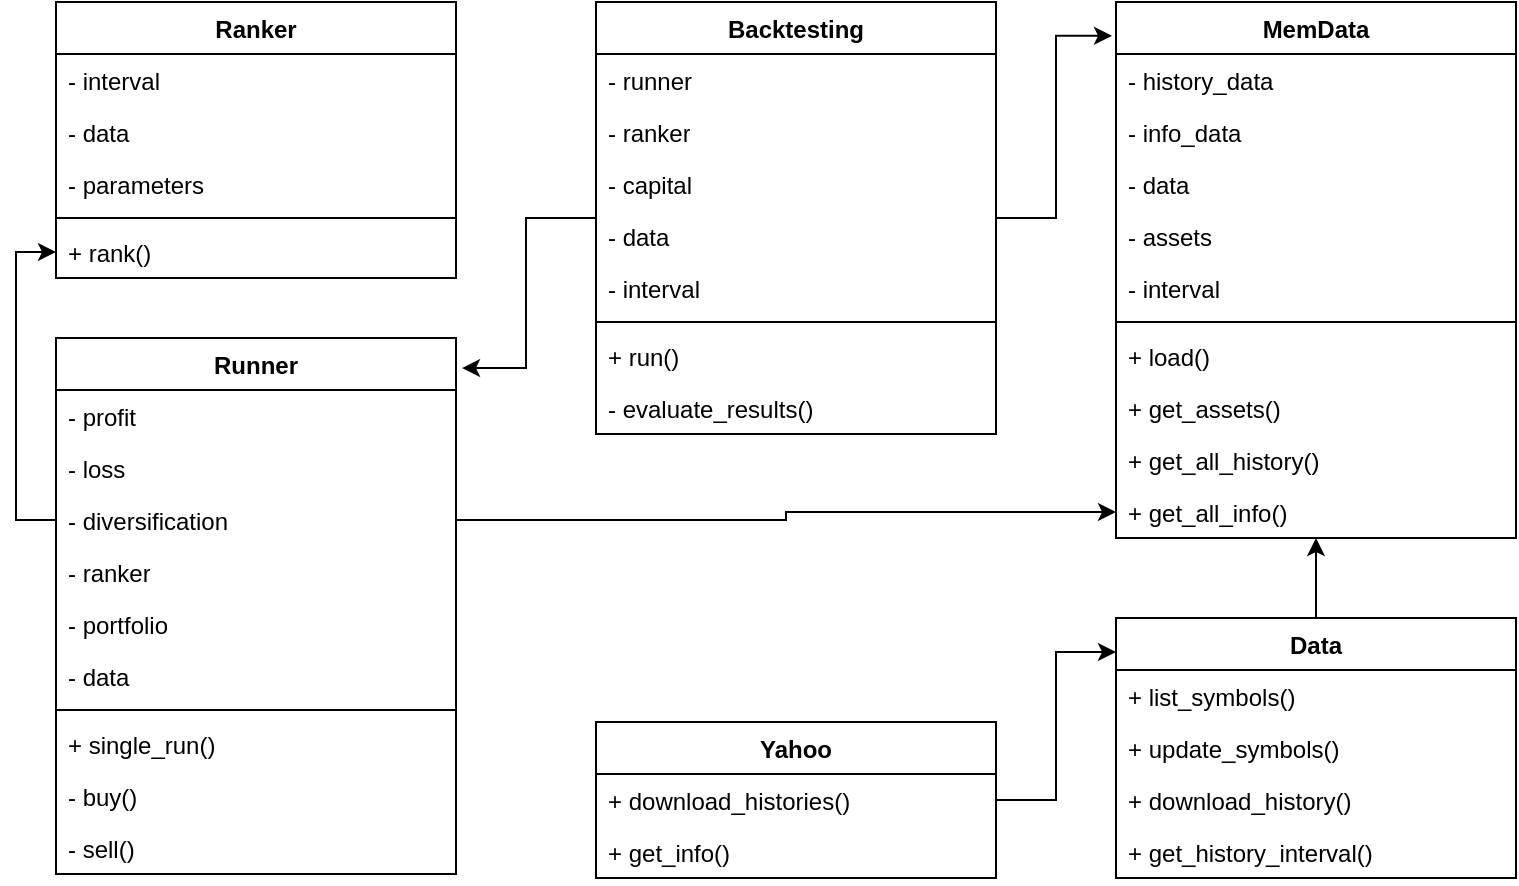 <mxfile version="24.7.5">
  <diagram name="Página-1" id="CFErXRqRGNKnjgUavpA3">
    <mxGraphModel dx="2261" dy="836" grid="1" gridSize="10" guides="1" tooltips="1" connect="1" arrows="1" fold="1" page="1" pageScale="1" pageWidth="827" pageHeight="1169" math="0" shadow="0">
      <root>
        <mxCell id="0" />
        <mxCell id="1" parent="0" />
        <mxCell id="5L24qepX2a0jqTqp0MSJ-33" style="edgeStyle=orthogonalEdgeStyle;rounded=0;orthogonalLoop=1;jettySize=auto;html=1;" parent="1" source="ce4kyCxDcYcYinegG61U-1" target="5L24qepX2a0jqTqp0MSJ-20" edge="1">
          <mxGeometry relative="1" as="geometry" />
        </mxCell>
        <mxCell id="ce4kyCxDcYcYinegG61U-1" value="Data" style="swimlane;fontStyle=1;align=center;verticalAlign=top;childLayout=stackLayout;horizontal=1;startSize=26;horizontalStack=0;resizeParent=1;resizeParentMax=0;resizeLast=0;collapsible=1;marginBottom=0;whiteSpace=wrap;html=1;" parent="1" vertex="1">
          <mxGeometry x="540" y="670" width="200" height="130" as="geometry" />
        </mxCell>
        <mxCell id="ce4kyCxDcYcYinegG61U-5" value="&lt;div&gt;+ list_symbols()&lt;/div&gt;" style="text;strokeColor=none;fillColor=none;align=left;verticalAlign=top;spacingLeft=4;spacingRight=4;overflow=hidden;rotatable=0;points=[[0,0.5],[1,0.5]];portConstraint=eastwest;whiteSpace=wrap;html=1;" parent="ce4kyCxDcYcYinegG61U-1" vertex="1">
          <mxGeometry y="26" width="200" height="26" as="geometry" />
        </mxCell>
        <mxCell id="ws2Tw67KRyArlsO8kfgN-7" value="&lt;div&gt;+&amp;nbsp;update_symbols()&lt;/div&gt;" style="text;strokeColor=none;fillColor=none;align=left;verticalAlign=top;spacingLeft=4;spacingRight=4;overflow=hidden;rotatable=0;points=[[0,0.5],[1,0.5]];portConstraint=eastwest;whiteSpace=wrap;html=1;" parent="ce4kyCxDcYcYinegG61U-1" vertex="1">
          <mxGeometry y="52" width="200" height="26" as="geometry" />
        </mxCell>
        <mxCell id="ws2Tw67KRyArlsO8kfgN-8" value="&lt;div&gt;+&amp;nbsp;download_history()&lt;/div&gt;" style="text;strokeColor=none;fillColor=none;align=left;verticalAlign=top;spacingLeft=4;spacingRight=4;overflow=hidden;rotatable=0;points=[[0,0.5],[1,0.5]];portConstraint=eastwest;whiteSpace=wrap;html=1;" parent="ce4kyCxDcYcYinegG61U-1" vertex="1">
          <mxGeometry y="78" width="200" height="26" as="geometry" />
        </mxCell>
        <mxCell id="vplTR5wy34pFhRvL8U_--6" value="&lt;div&gt;+&amp;nbsp;get_history_interval()&lt;/div&gt;" style="text;strokeColor=none;fillColor=none;align=left;verticalAlign=top;spacingLeft=4;spacingRight=4;overflow=hidden;rotatable=0;points=[[0,0.5],[1,0.5]];portConstraint=eastwest;whiteSpace=wrap;html=1;" parent="ce4kyCxDcYcYinegG61U-1" vertex="1">
          <mxGeometry y="104" width="200" height="26" as="geometry" />
        </mxCell>
        <mxCell id="-nkdFBldN5Y6DyWKCSAW-1" value="Ranker" style="swimlane;fontStyle=1;align=center;verticalAlign=top;childLayout=stackLayout;horizontal=1;startSize=26;horizontalStack=0;resizeParent=1;resizeParentMax=0;resizeLast=0;collapsible=1;marginBottom=0;whiteSpace=wrap;html=1;" parent="1" vertex="1">
          <mxGeometry x="10" y="362" width="200" height="138" as="geometry" />
        </mxCell>
        <mxCell id="-nkdFBldN5Y6DyWKCSAW-5" value="- interval" style="text;strokeColor=none;fillColor=none;align=left;verticalAlign=top;spacingLeft=4;spacingRight=4;overflow=hidden;rotatable=0;points=[[0,0.5],[1,0.5]];portConstraint=eastwest;whiteSpace=wrap;html=1;" parent="-nkdFBldN5Y6DyWKCSAW-1" vertex="1">
          <mxGeometry y="26" width="200" height="26" as="geometry" />
        </mxCell>
        <mxCell id="-nkdFBldN5Y6DyWKCSAW-2" value="- data" style="text;strokeColor=none;fillColor=none;align=left;verticalAlign=top;spacingLeft=4;spacingRight=4;overflow=hidden;rotatable=0;points=[[0,0.5],[1,0.5]];portConstraint=eastwest;whiteSpace=wrap;html=1;" parent="-nkdFBldN5Y6DyWKCSAW-1" vertex="1">
          <mxGeometry y="52" width="200" height="26" as="geometry" />
        </mxCell>
        <mxCell id="-nkdFBldN5Y6DyWKCSAW-7" value="- parameters" style="text;strokeColor=none;fillColor=none;align=left;verticalAlign=top;spacingLeft=4;spacingRight=4;overflow=hidden;rotatable=0;points=[[0,0.5],[1,0.5]];portConstraint=eastwest;whiteSpace=wrap;html=1;" parent="-nkdFBldN5Y6DyWKCSAW-1" vertex="1">
          <mxGeometry y="78" width="200" height="26" as="geometry" />
        </mxCell>
        <mxCell id="-nkdFBldN5Y6DyWKCSAW-3" value="" style="line;strokeWidth=1;fillColor=none;align=left;verticalAlign=middle;spacingTop=-1;spacingLeft=3;spacingRight=3;rotatable=0;labelPosition=right;points=[];portConstraint=eastwest;strokeColor=inherit;" parent="-nkdFBldN5Y6DyWKCSAW-1" vertex="1">
          <mxGeometry y="104" width="200" height="8" as="geometry" />
        </mxCell>
        <mxCell id="-nkdFBldN5Y6DyWKCSAW-4" value="+ rank()" style="text;strokeColor=none;fillColor=none;align=left;verticalAlign=top;spacingLeft=4;spacingRight=4;overflow=hidden;rotatable=0;points=[[0,0.5],[1,0.5]];portConstraint=eastwest;whiteSpace=wrap;html=1;" parent="-nkdFBldN5Y6DyWKCSAW-1" vertex="1">
          <mxGeometry y="112" width="200" height="26" as="geometry" />
        </mxCell>
        <mxCell id="-nkdFBldN5Y6DyWKCSAW-14" value="Runner" style="swimlane;fontStyle=1;align=center;verticalAlign=top;childLayout=stackLayout;horizontal=1;startSize=26;horizontalStack=0;resizeParent=1;resizeParentMax=0;resizeLast=0;collapsible=1;marginBottom=0;whiteSpace=wrap;html=1;" parent="1" vertex="1">
          <mxGeometry x="10" y="530" width="200" height="268" as="geometry" />
        </mxCell>
        <mxCell id="-nkdFBldN5Y6DyWKCSAW-15" value="- profit" style="text;strokeColor=none;fillColor=none;align=left;verticalAlign=top;spacingLeft=4;spacingRight=4;overflow=hidden;rotatable=0;points=[[0,0.5],[1,0.5]];portConstraint=eastwest;whiteSpace=wrap;html=1;" parent="-nkdFBldN5Y6DyWKCSAW-14" vertex="1">
          <mxGeometry y="26" width="200" height="26" as="geometry" />
        </mxCell>
        <mxCell id="-nkdFBldN5Y6DyWKCSAW-16" value="- loss" style="text;strokeColor=none;fillColor=none;align=left;verticalAlign=top;spacingLeft=4;spacingRight=4;overflow=hidden;rotatable=0;points=[[0,0.5],[1,0.5]];portConstraint=eastwest;whiteSpace=wrap;html=1;" parent="-nkdFBldN5Y6DyWKCSAW-14" vertex="1">
          <mxGeometry y="52" width="200" height="26" as="geometry" />
        </mxCell>
        <mxCell id="-nkdFBldN5Y6DyWKCSAW-17" value="-&amp;nbsp;diversification" style="text;strokeColor=none;fillColor=none;align=left;verticalAlign=top;spacingLeft=4;spacingRight=4;overflow=hidden;rotatable=0;points=[[0,0.5],[1,0.5]];portConstraint=eastwest;whiteSpace=wrap;html=1;" parent="-nkdFBldN5Y6DyWKCSAW-14" vertex="1">
          <mxGeometry y="78" width="200" height="26" as="geometry" />
        </mxCell>
        <mxCell id="5L24qepX2a0jqTqp0MSJ-9" value="- ranker" style="text;strokeColor=none;fillColor=none;align=left;verticalAlign=top;spacingLeft=4;spacingRight=4;overflow=hidden;rotatable=0;points=[[0,0.5],[1,0.5]];portConstraint=eastwest;whiteSpace=wrap;html=1;" parent="-nkdFBldN5Y6DyWKCSAW-14" vertex="1">
          <mxGeometry y="104" width="200" height="26" as="geometry" />
        </mxCell>
        <mxCell id="5L24qepX2a0jqTqp0MSJ-10" value="- portfolio" style="text;strokeColor=none;fillColor=none;align=left;verticalAlign=top;spacingLeft=4;spacingRight=4;overflow=hidden;rotatable=0;points=[[0,0.5],[1,0.5]];portConstraint=eastwest;whiteSpace=wrap;html=1;" parent="-nkdFBldN5Y6DyWKCSAW-14" vertex="1">
          <mxGeometry y="130" width="200" height="26" as="geometry" />
        </mxCell>
        <mxCell id="5L24qepX2a0jqTqp0MSJ-11" value="- data" style="text;strokeColor=none;fillColor=none;align=left;verticalAlign=top;spacingLeft=4;spacingRight=4;overflow=hidden;rotatable=0;points=[[0,0.5],[1,0.5]];portConstraint=eastwest;whiteSpace=wrap;html=1;" parent="-nkdFBldN5Y6DyWKCSAW-14" vertex="1">
          <mxGeometry y="156" width="200" height="26" as="geometry" />
        </mxCell>
        <mxCell id="-nkdFBldN5Y6DyWKCSAW-18" value="" style="line;strokeWidth=1;fillColor=none;align=left;verticalAlign=middle;spacingTop=-1;spacingLeft=3;spacingRight=3;rotatable=0;labelPosition=right;points=[];portConstraint=eastwest;strokeColor=inherit;" parent="-nkdFBldN5Y6DyWKCSAW-14" vertex="1">
          <mxGeometry y="182" width="200" height="8" as="geometry" />
        </mxCell>
        <mxCell id="ws2Tw67KRyArlsO8kfgN-13" value="+ single_run()" style="text;strokeColor=none;fillColor=none;align=left;verticalAlign=top;spacingLeft=4;spacingRight=4;overflow=hidden;rotatable=0;points=[[0,0.5],[1,0.5]];portConstraint=eastwest;whiteSpace=wrap;html=1;" parent="-nkdFBldN5Y6DyWKCSAW-14" vertex="1">
          <mxGeometry y="190" width="200" height="26" as="geometry" />
        </mxCell>
        <mxCell id="ws2Tw67KRyArlsO8kfgN-14" value="- buy()" style="text;strokeColor=none;fillColor=none;align=left;verticalAlign=top;spacingLeft=4;spacingRight=4;overflow=hidden;rotatable=0;points=[[0,0.5],[1,0.5]];portConstraint=eastwest;whiteSpace=wrap;html=1;" parent="-nkdFBldN5Y6DyWKCSAW-14" vertex="1">
          <mxGeometry y="216" width="200" height="26" as="geometry" />
        </mxCell>
        <mxCell id="ws2Tw67KRyArlsO8kfgN-26" value="- sell()" style="text;strokeColor=none;fillColor=none;align=left;verticalAlign=top;spacingLeft=4;spacingRight=4;overflow=hidden;rotatable=0;points=[[0,0.5],[1,0.5]];portConstraint=eastwest;whiteSpace=wrap;html=1;" parent="-nkdFBldN5Y6DyWKCSAW-14" vertex="1">
          <mxGeometry y="242" width="200" height="26" as="geometry" />
        </mxCell>
        <mxCell id="5L24qepX2a0jqTqp0MSJ-8" style="edgeStyle=orthogonalEdgeStyle;rounded=0;orthogonalLoop=1;jettySize=auto;html=1;entryX=1.015;entryY=0.056;entryDx=0;entryDy=0;entryPerimeter=0;" parent="1" source="5L24qepX2a0jqTqp0MSJ-1" target="-nkdFBldN5Y6DyWKCSAW-14" edge="1">
          <mxGeometry relative="1" as="geometry" />
        </mxCell>
        <mxCell id="5L24qepX2a0jqTqp0MSJ-1" value="Backtesting" style="swimlane;fontStyle=1;align=center;verticalAlign=top;childLayout=stackLayout;horizontal=1;startSize=26;horizontalStack=0;resizeParent=1;resizeParentMax=0;resizeLast=0;collapsible=1;marginBottom=0;whiteSpace=wrap;html=1;" parent="1" vertex="1">
          <mxGeometry x="280" y="362" width="200" height="216" as="geometry" />
        </mxCell>
        <mxCell id="5L24qepX2a0jqTqp0MSJ-2" value="- runner" style="text;strokeColor=none;fillColor=none;align=left;verticalAlign=top;spacingLeft=4;spacingRight=4;overflow=hidden;rotatable=0;points=[[0,0.5],[1,0.5]];portConstraint=eastwest;whiteSpace=wrap;html=1;" parent="5L24qepX2a0jqTqp0MSJ-1" vertex="1">
          <mxGeometry y="26" width="200" height="26" as="geometry" />
        </mxCell>
        <mxCell id="5L24qepX2a0jqTqp0MSJ-3" value="- ranker" style="text;strokeColor=none;fillColor=none;align=left;verticalAlign=top;spacingLeft=4;spacingRight=4;overflow=hidden;rotatable=0;points=[[0,0.5],[1,0.5]];portConstraint=eastwest;whiteSpace=wrap;html=1;" parent="5L24qepX2a0jqTqp0MSJ-1" vertex="1">
          <mxGeometry y="52" width="200" height="26" as="geometry" />
        </mxCell>
        <mxCell id="5L24qepX2a0jqTqp0MSJ-4" value="- capital" style="text;strokeColor=none;fillColor=none;align=left;verticalAlign=top;spacingLeft=4;spacingRight=4;overflow=hidden;rotatable=0;points=[[0,0.5],[1,0.5]];portConstraint=eastwest;whiteSpace=wrap;html=1;" parent="5L24qepX2a0jqTqp0MSJ-1" vertex="1">
          <mxGeometry y="78" width="200" height="26" as="geometry" />
        </mxCell>
        <mxCell id="ws2Tw67KRyArlsO8kfgN-1" value="- data" style="text;strokeColor=none;fillColor=none;align=left;verticalAlign=top;spacingLeft=4;spacingRight=4;overflow=hidden;rotatable=0;points=[[0,0.5],[1,0.5]];portConstraint=eastwest;whiteSpace=wrap;html=1;" parent="5L24qepX2a0jqTqp0MSJ-1" vertex="1">
          <mxGeometry y="104" width="200" height="26" as="geometry" />
        </mxCell>
        <mxCell id="vplTR5wy34pFhRvL8U_--15" value="-&amp;nbsp;interval" style="text;strokeColor=none;fillColor=none;align=left;verticalAlign=top;spacingLeft=4;spacingRight=4;overflow=hidden;rotatable=0;points=[[0,0.5],[1,0.5]];portConstraint=eastwest;whiteSpace=wrap;html=1;" parent="5L24qepX2a0jqTqp0MSJ-1" vertex="1">
          <mxGeometry y="130" width="200" height="26" as="geometry" />
        </mxCell>
        <mxCell id="5L24qepX2a0jqTqp0MSJ-5" value="" style="line;strokeWidth=1;fillColor=none;align=left;verticalAlign=middle;spacingTop=-1;spacingLeft=3;spacingRight=3;rotatable=0;labelPosition=right;points=[];portConstraint=eastwest;strokeColor=inherit;" parent="5L24qepX2a0jqTqp0MSJ-1" vertex="1">
          <mxGeometry y="156" width="200" height="8" as="geometry" />
        </mxCell>
        <mxCell id="5L24qepX2a0jqTqp0MSJ-6" value="+ run()" style="text;strokeColor=none;fillColor=none;align=left;verticalAlign=top;spacingLeft=4;spacingRight=4;overflow=hidden;rotatable=0;points=[[0,0.5],[1,0.5]];portConstraint=eastwest;whiteSpace=wrap;html=1;" parent="5L24qepX2a0jqTqp0MSJ-1" vertex="1">
          <mxGeometry y="164" width="200" height="26" as="geometry" />
        </mxCell>
        <mxCell id="5L24qepX2a0jqTqp0MSJ-7" value="&lt;div&gt;- evaluate_results()&lt;/div&gt;" style="text;strokeColor=none;fillColor=none;align=left;verticalAlign=top;spacingLeft=4;spacingRight=4;overflow=hidden;rotatable=0;points=[[0,0.5],[1,0.5]];portConstraint=eastwest;whiteSpace=wrap;html=1;" parent="5L24qepX2a0jqTqp0MSJ-1" vertex="1">
          <mxGeometry y="190" width="200" height="26" as="geometry" />
        </mxCell>
        <mxCell id="5L24qepX2a0jqTqp0MSJ-20" value="MemData" style="swimlane;fontStyle=1;align=center;verticalAlign=top;childLayout=stackLayout;horizontal=1;startSize=26;horizontalStack=0;resizeParent=1;resizeParentMax=0;resizeLast=0;collapsible=1;marginBottom=0;whiteSpace=wrap;html=1;" parent="1" vertex="1">
          <mxGeometry x="540" y="362" width="200" height="268" as="geometry" />
        </mxCell>
        <mxCell id="5L24qepX2a0jqTqp0MSJ-21" value="- history_data" style="text;strokeColor=none;fillColor=none;align=left;verticalAlign=top;spacingLeft=4;spacingRight=4;overflow=hidden;rotatable=0;points=[[0,0.5],[1,0.5]];portConstraint=eastwest;whiteSpace=wrap;html=1;" parent="5L24qepX2a0jqTqp0MSJ-20" vertex="1">
          <mxGeometry y="26" width="200" height="26" as="geometry" />
        </mxCell>
        <mxCell id="5L24qepX2a0jqTqp0MSJ-22" value="- info_data" style="text;strokeColor=none;fillColor=none;align=left;verticalAlign=top;spacingLeft=4;spacingRight=4;overflow=hidden;rotatable=0;points=[[0,0.5],[1,0.5]];portConstraint=eastwest;whiteSpace=wrap;html=1;" parent="5L24qepX2a0jqTqp0MSJ-20" vertex="1">
          <mxGeometry y="52" width="200" height="26" as="geometry" />
        </mxCell>
        <mxCell id="5L24qepX2a0jqTqp0MSJ-23" value="- data" style="text;strokeColor=none;fillColor=none;align=left;verticalAlign=top;spacingLeft=4;spacingRight=4;overflow=hidden;rotatable=0;points=[[0,0.5],[1,0.5]];portConstraint=eastwest;whiteSpace=wrap;html=1;" parent="5L24qepX2a0jqTqp0MSJ-20" vertex="1">
          <mxGeometry y="78" width="200" height="26" as="geometry" />
        </mxCell>
        <mxCell id="5L24qepX2a0jqTqp0MSJ-26" value="- assets" style="text;strokeColor=none;fillColor=none;align=left;verticalAlign=top;spacingLeft=4;spacingRight=4;overflow=hidden;rotatable=0;points=[[0,0.5],[1,0.5]];portConstraint=eastwest;whiteSpace=wrap;html=1;" parent="5L24qepX2a0jqTqp0MSJ-20" vertex="1">
          <mxGeometry y="104" width="200" height="26" as="geometry" />
        </mxCell>
        <mxCell id="ws2Tw67KRyArlsO8kfgN-10" value="- interval" style="text;strokeColor=none;fillColor=none;align=left;verticalAlign=top;spacingLeft=4;spacingRight=4;overflow=hidden;rotatable=0;points=[[0,0.5],[1,0.5]];portConstraint=eastwest;whiteSpace=wrap;html=1;" parent="5L24qepX2a0jqTqp0MSJ-20" vertex="1">
          <mxGeometry y="130" width="200" height="26" as="geometry" />
        </mxCell>
        <mxCell id="5L24qepX2a0jqTqp0MSJ-24" value="" style="line;strokeWidth=1;fillColor=none;align=left;verticalAlign=middle;spacingTop=-1;spacingLeft=3;spacingRight=3;rotatable=0;labelPosition=right;points=[];portConstraint=eastwest;strokeColor=inherit;" parent="5L24qepX2a0jqTqp0MSJ-20" vertex="1">
          <mxGeometry y="156" width="200" height="8" as="geometry" />
        </mxCell>
        <mxCell id="5L24qepX2a0jqTqp0MSJ-25" value="+ load()" style="text;strokeColor=none;fillColor=none;align=left;verticalAlign=top;spacingLeft=4;spacingRight=4;overflow=hidden;rotatable=0;points=[[0,0.5],[1,0.5]];portConstraint=eastwest;whiteSpace=wrap;html=1;" parent="5L24qepX2a0jqTqp0MSJ-20" vertex="1">
          <mxGeometry y="164" width="200" height="26" as="geometry" />
        </mxCell>
        <mxCell id="5L24qepX2a0jqTqp0MSJ-27" value="+ get_assets()" style="text;strokeColor=none;fillColor=none;align=left;verticalAlign=top;spacingLeft=4;spacingRight=4;overflow=hidden;rotatable=0;points=[[0,0.5],[1,0.5]];portConstraint=eastwest;whiteSpace=wrap;html=1;" parent="5L24qepX2a0jqTqp0MSJ-20" vertex="1">
          <mxGeometry y="190" width="200" height="26" as="geometry" />
        </mxCell>
        <mxCell id="ws2Tw67KRyArlsO8kfgN-11" value="+&amp;nbsp;get_all_history()" style="text;strokeColor=none;fillColor=none;align=left;verticalAlign=top;spacingLeft=4;spacingRight=4;overflow=hidden;rotatable=0;points=[[0,0.5],[1,0.5]];portConstraint=eastwest;whiteSpace=wrap;html=1;" parent="5L24qepX2a0jqTqp0MSJ-20" vertex="1">
          <mxGeometry y="216" width="200" height="26" as="geometry" />
        </mxCell>
        <mxCell id="ws2Tw67KRyArlsO8kfgN-12" value="+&amp;nbsp;get_all_info()" style="text;strokeColor=none;fillColor=none;align=left;verticalAlign=top;spacingLeft=4;spacingRight=4;overflow=hidden;rotatable=0;points=[[0,0.5],[1,0.5]];portConstraint=eastwest;whiteSpace=wrap;html=1;" parent="5L24qepX2a0jqTqp0MSJ-20" vertex="1">
          <mxGeometry y="242" width="200" height="26" as="geometry" />
        </mxCell>
        <mxCell id="vplTR5wy34pFhRvL8U_--1" value="Yahoo" style="swimlane;fontStyle=1;align=center;verticalAlign=top;childLayout=stackLayout;horizontal=1;startSize=26;horizontalStack=0;resizeParent=1;resizeParentMax=0;resizeLast=0;collapsible=1;marginBottom=0;whiteSpace=wrap;html=1;" parent="1" vertex="1">
          <mxGeometry x="280" y="722" width="200" height="78" as="geometry" />
        </mxCell>
        <mxCell id="vplTR5wy34pFhRvL8U_--2" value="&lt;div&gt;+ download_histories()&lt;/div&gt;" style="text;strokeColor=none;fillColor=none;align=left;verticalAlign=top;spacingLeft=4;spacingRight=4;overflow=hidden;rotatable=0;points=[[0,0.5],[1,0.5]];portConstraint=eastwest;whiteSpace=wrap;html=1;" parent="vplTR5wy34pFhRvL8U_--1" vertex="1">
          <mxGeometry y="26" width="200" height="26" as="geometry" />
        </mxCell>
        <mxCell id="vplTR5wy34pFhRvL8U_--3" value="+&amp;nbsp;get_info()" style="text;strokeColor=none;fillColor=none;align=left;verticalAlign=top;spacingLeft=4;spacingRight=4;overflow=hidden;rotatable=0;points=[[0,0.5],[1,0.5]];portConstraint=eastwest;whiteSpace=wrap;html=1;" parent="vplTR5wy34pFhRvL8U_--1" vertex="1">
          <mxGeometry y="52" width="200" height="26" as="geometry" />
        </mxCell>
        <mxCell id="vplTR5wy34pFhRvL8U_--19" style="edgeStyle=orthogonalEdgeStyle;rounded=0;orthogonalLoop=1;jettySize=auto;html=1;entryX=-0.01;entryY=0.063;entryDx=0;entryDy=0;entryPerimeter=0;" parent="1" source="5L24qepX2a0jqTqp0MSJ-1" target="5L24qepX2a0jqTqp0MSJ-20" edge="1">
          <mxGeometry relative="1" as="geometry" />
        </mxCell>
        <mxCell id="vplTR5wy34pFhRvL8U_--21" style="edgeStyle=orthogonalEdgeStyle;rounded=0;orthogonalLoop=1;jettySize=auto;html=1;entryX=0;entryY=0.131;entryDx=0;entryDy=0;entryPerimeter=0;" parent="1" source="vplTR5wy34pFhRvL8U_--2" target="ce4kyCxDcYcYinegG61U-1" edge="1">
          <mxGeometry relative="1" as="geometry" />
        </mxCell>
        <mxCell id="vplTR5wy34pFhRvL8U_--26" style="edgeStyle=orthogonalEdgeStyle;rounded=0;orthogonalLoop=1;jettySize=auto;html=1;entryX=0;entryY=0.5;entryDx=0;entryDy=0;" parent="1" source="-nkdFBldN5Y6DyWKCSAW-17" target="-nkdFBldN5Y6DyWKCSAW-4" edge="1">
          <mxGeometry relative="1" as="geometry" />
        </mxCell>
        <mxCell id="vplTR5wy34pFhRvL8U_--32" style="edgeStyle=orthogonalEdgeStyle;rounded=0;orthogonalLoop=1;jettySize=auto;html=1;entryX=0;entryY=0.5;entryDx=0;entryDy=0;" parent="1" source="-nkdFBldN5Y6DyWKCSAW-17" target="ws2Tw67KRyArlsO8kfgN-12" edge="1">
          <mxGeometry relative="1" as="geometry" />
        </mxCell>
      </root>
    </mxGraphModel>
  </diagram>
</mxfile>
